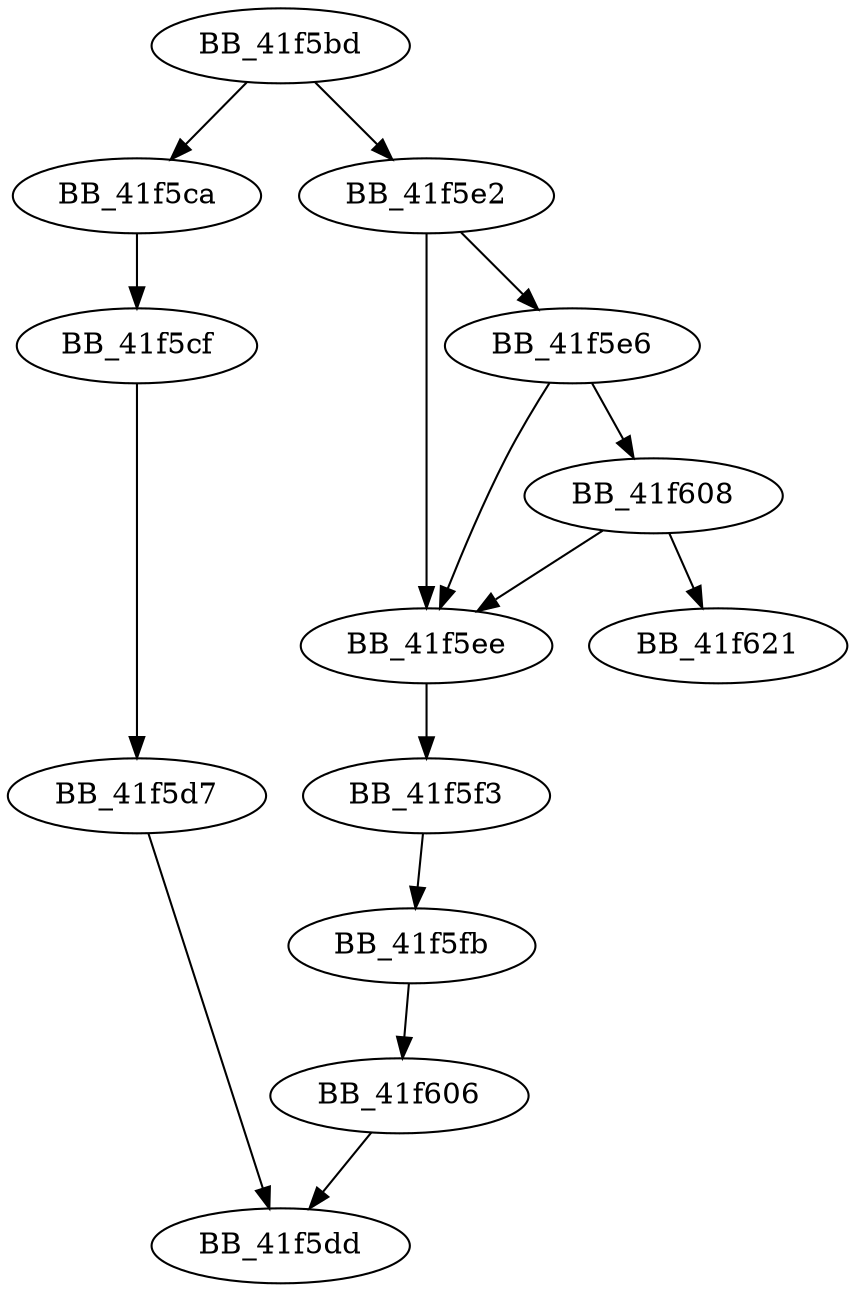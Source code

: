 DiGraph __get_osfhandle{
BB_41f5bd->BB_41f5ca
BB_41f5bd->BB_41f5e2
BB_41f5ca->BB_41f5cf
BB_41f5cf->BB_41f5d7
BB_41f5d7->BB_41f5dd
BB_41f5e2->BB_41f5e6
BB_41f5e2->BB_41f5ee
BB_41f5e6->BB_41f5ee
BB_41f5e6->BB_41f608
BB_41f5ee->BB_41f5f3
BB_41f5f3->BB_41f5fb
BB_41f5fb->BB_41f606
BB_41f606->BB_41f5dd
BB_41f608->BB_41f5ee
BB_41f608->BB_41f621
}
